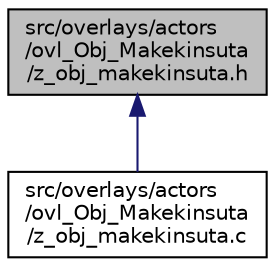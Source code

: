 digraph "src/overlays/actors/ovl_Obj_Makekinsuta/z_obj_makekinsuta.h"
{
 // LATEX_PDF_SIZE
  edge [fontname="Helvetica",fontsize="10",labelfontname="Helvetica",labelfontsize="10"];
  node [fontname="Helvetica",fontsize="10",shape=record];
  Node1 [label="src/overlays/actors\l/ovl_Obj_Makekinsuta\l/z_obj_makekinsuta.h",height=0.2,width=0.4,color="black", fillcolor="grey75", style="filled", fontcolor="black",tooltip=" "];
  Node1 -> Node2 [dir="back",color="midnightblue",fontsize="10",style="solid",fontname="Helvetica"];
  Node2 [label="src/overlays/actors\l/ovl_Obj_Makekinsuta\l/z_obj_makekinsuta.c",height=0.2,width=0.4,color="black", fillcolor="white", style="filled",URL="$d3/db3/z__obj__makekinsuta_8c.html",tooltip=" "];
}
